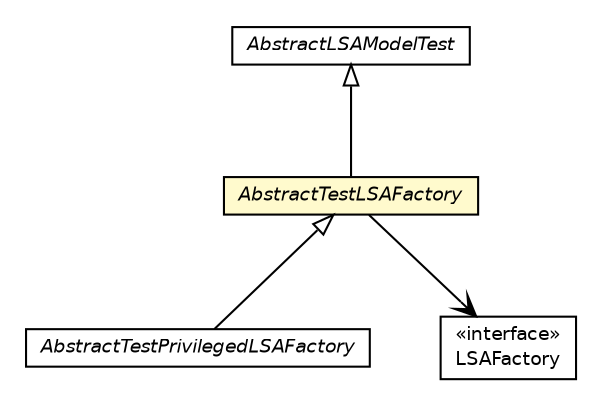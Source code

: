 #!/usr/local/bin/dot
#
# Class diagram 
# Generated by UmlGraph version 4.4 (http://www.spinellis.gr/sw/umlgraph)
#

digraph G {
	edge [fontname="Helvetica",fontsize=10,labelfontname="Helvetica",labelfontsize=10];
	node [fontname="Helvetica",fontsize=10,shape=plaintext];
	// it.apice.sapere.api.AbstractTestPrivilegedLSAFactory
	c13229 [label=<<table border="0" cellborder="1" cellspacing="0" cellpadding="2" port="p" href="./AbstractTestPrivilegedLSAFactory.html">
		<tr><td><table border="0" cellspacing="0" cellpadding="1">
			<tr><td><font face="Helvetica-Oblique"> AbstractTestPrivilegedLSAFactory </font></td></tr>
		</table></td></tr>
		</table>>, fontname="Helvetica", fontcolor="black", fontsize=9.0];
	// it.apice.sapere.api.AbstractTestLSAFactory
	c13231 [label=<<table border="0" cellborder="1" cellspacing="0" cellpadding="2" port="p" bgcolor="lemonChiffon" href="./AbstractTestLSAFactory.html">
		<tr><td><table border="0" cellspacing="0" cellpadding="1">
			<tr><td><font face="Helvetica-Oblique"> AbstractTestLSAFactory </font></td></tr>
		</table></td></tr>
		</table>>, fontname="Helvetica", fontcolor="black", fontsize=9.0];
	// it.apice.sapere.api.AbstractLSAModelTest
	c13233 [label=<<table border="0" cellborder="1" cellspacing="0" cellpadding="2" port="p" href="./AbstractLSAModelTest.html">
		<tr><td><table border="0" cellspacing="0" cellpadding="1">
			<tr><td><font face="Helvetica-Oblique"> AbstractLSAModelTest </font></td></tr>
		</table></td></tr>
		</table>>, fontname="Helvetica", fontcolor="black", fontsize=9.0];
	// it.apice.sapere.api.LSAFactory
	c13239 [label=<<table border="0" cellborder="1" cellspacing="0" cellpadding="2" port="p" href="./LSAFactory.html">
		<tr><td><table border="0" cellspacing="0" cellpadding="1">
			<tr><td> &laquo;interface&raquo; </td></tr>
			<tr><td> LSAFactory </td></tr>
		</table></td></tr>
		</table>>, fontname="Helvetica", fontcolor="black", fontsize=9.0];
	//it.apice.sapere.api.AbstractTestPrivilegedLSAFactory extends it.apice.sapere.api.AbstractTestLSAFactory
	c13231:p -> c13229:p [dir=back,arrowtail=empty];
	//it.apice.sapere.api.AbstractTestLSAFactory extends it.apice.sapere.api.AbstractLSAModelTest
	c13233:p -> c13231:p [dir=back,arrowtail=empty];
	// it.apice.sapere.api.AbstractTestLSAFactory NAVASSOC it.apice.sapere.api.LSAFactory
	c13231:p -> c13239:p [taillabel="", label="", headlabel="", fontname="Helvetica", fontcolor="black", fontsize=10.0, color="black", arrowhead=open];
}


